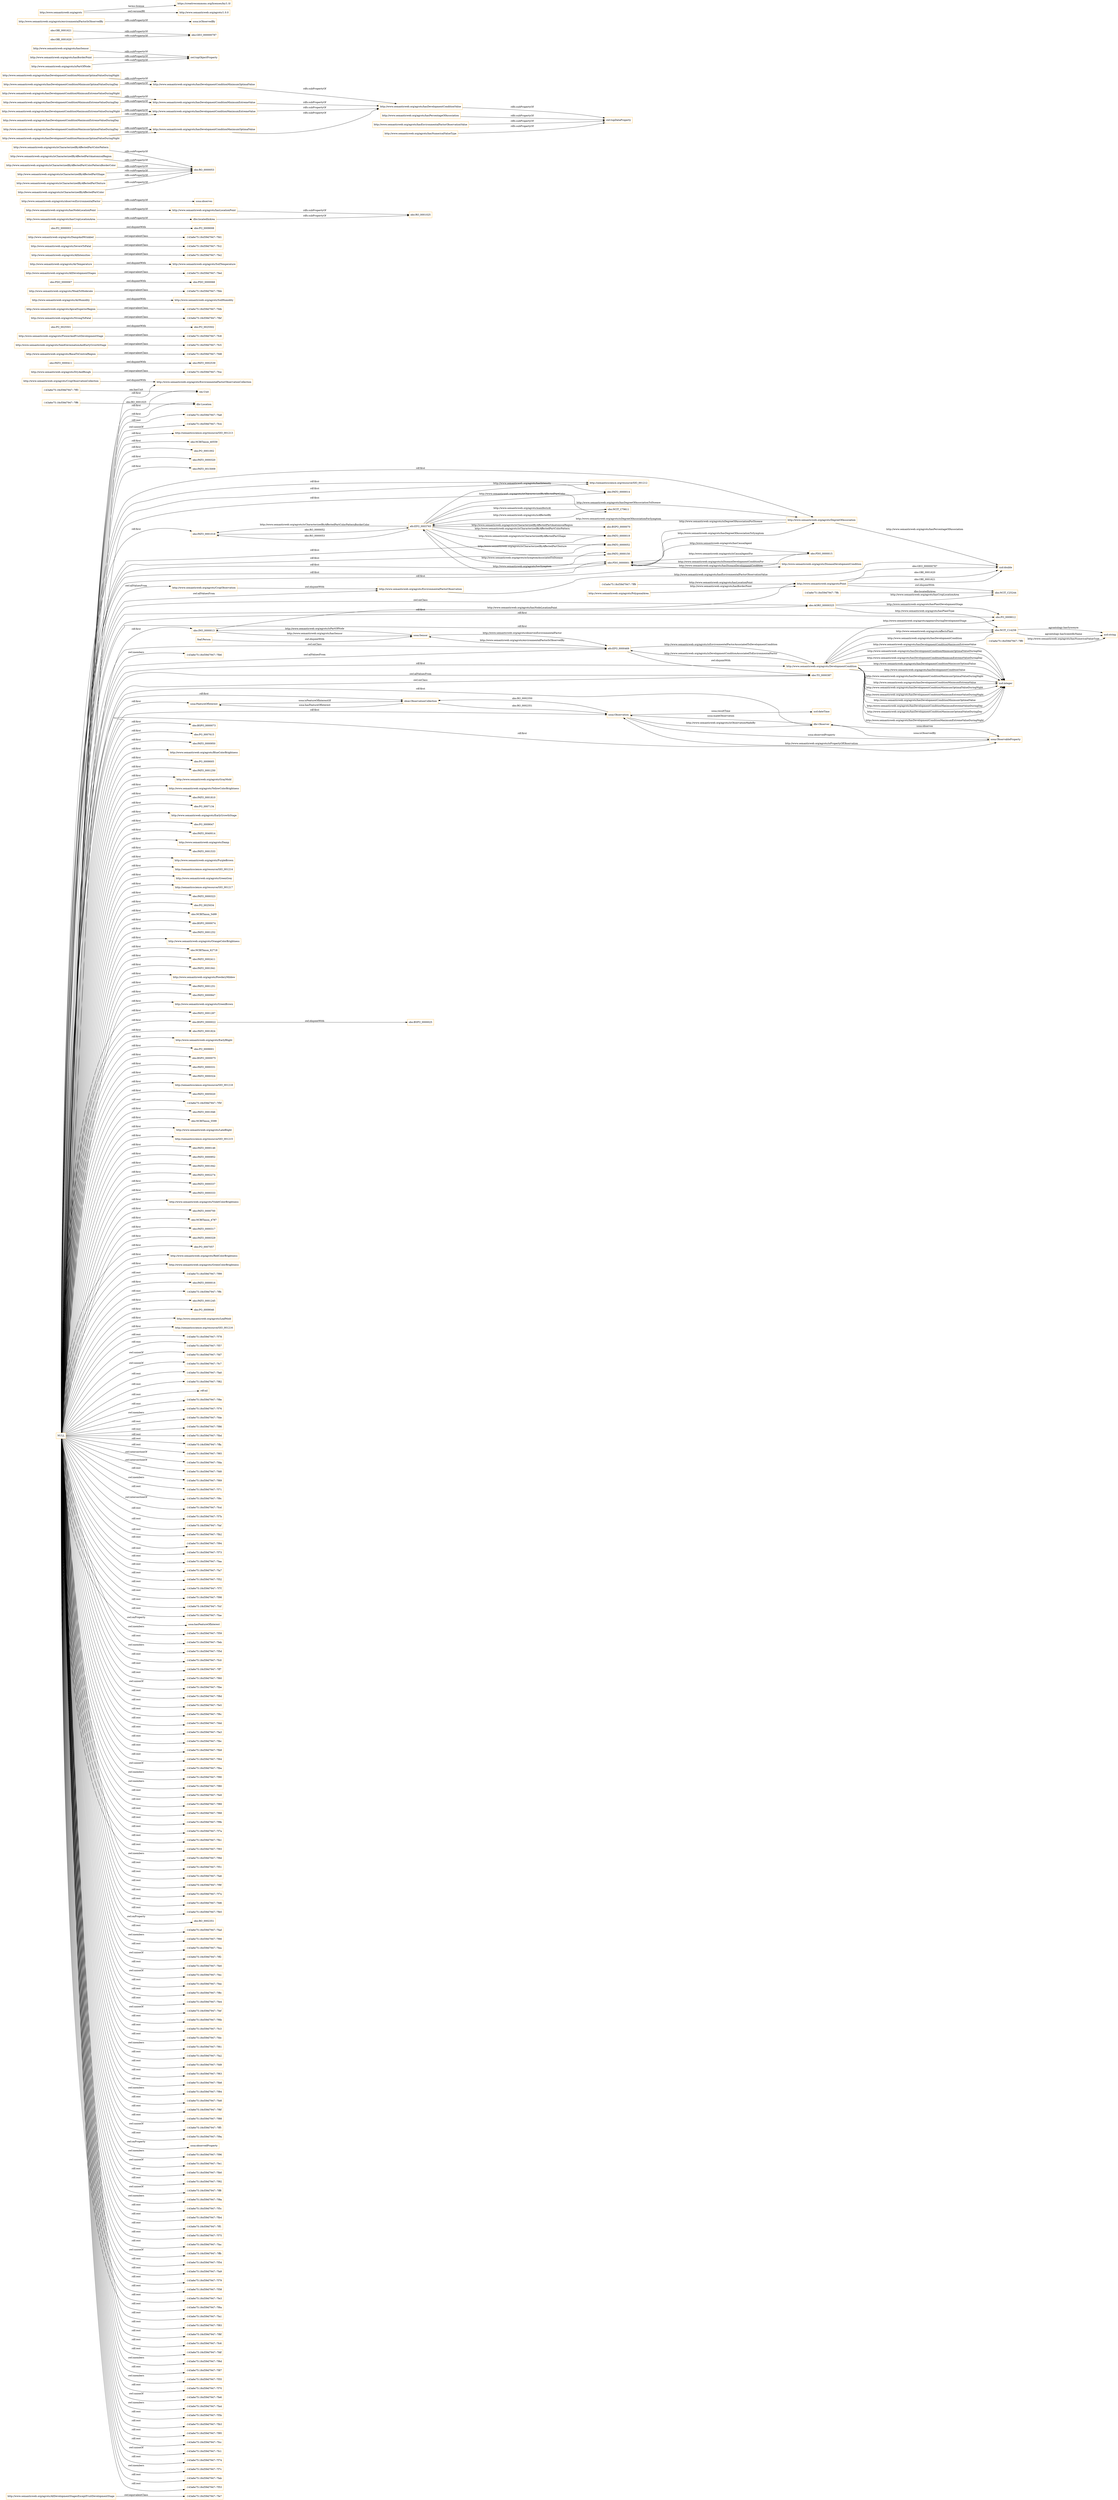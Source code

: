 digraph ar2dtool_diagram { 
rankdir=LR;
size="1501"
node [shape = rectangle, color="orange"]; "http://www.semanticweb.org/agrots/AllDevelopmentStagesExceptFruitDevelopmentStage" "http://semanticscience.org/resource/SIO_001213" "obo:NCBITaxon_40559" "obo:PO_0001002" "obo:PATO_0000320" "obo:PATO_0015009" "-143a6e75:18cf39d7947:-7fce" "obo:PATO_0001018" "obo:PATO_0000411" "-143a6e75:18cf39d7947:-7fd8" "sosa:FeatureOfInterest" "obo:BSPO_0000073" "obo:PO_0007615" "http://semanticscience.org/resource/SIO_001212" "obo:PATO_0000950" "-143a6e75:18cf39d7947:-7fc5" "-143a6e75:18cf39d7947:-7fc8" "http://www.semanticweb.org/agrots/BlueColorBrightness" "obo:PO_0009005" "obo:INO_0000013" "obo:PATO_0001250" "http://www.semanticweb.org/agrots/SeedGerminationAndEarlyGrowthStage" "obo:NCIT_C79611" "obo:PO_0025501" "dbr:Observer" "http://www.semanticweb.org/agrots/GrayMold" "http://www.semanticweb.org/agrots/StrongToFatal" "sosa:Sensor" "obo:TO_0000387" "obo:PO_0009012" "-143a6e75:18cf39d7947:-7ff6" "obo:PATO_0000014" "http://www.semanticweb.org/agrots/YellowColorBrightness" "obo:PATO_0001810" "-143a6e75:18cf39d7947:-7ff3" "obo:PO_0007134" "http://www.semanticweb.org/agrots/EarlyGrowthStage" "obo:PO_0009047" "obo:NCIT_C14258" "-143a6e75:18cf39d7947:-7fdb" "obo:PATO_0040014" "efo:EFO_0003765" "http://www.semanticweb.org/agrots/SoilHumidity" "http://www.semanticweb.org/agrots/Damp" "obo:PATO_0001533" "-143a6e75:18cf39d7947:-7fbb" "http://www.semanticweb.org/agrots/PurpleBrown" "http://www.semanticweb.org/agrots/AirHumidity" "http://semanticscience.org/resource/SIO_001214" "http://www.semanticweb.org/agrots/GreenGrey" "http://semanticscience.org/resource/SIO_001217" "obo:PATO_0000323" "http://www.semanticweb.org/agrots/FlowerAndFruitDevelopmentStage" "obo:PO_0025034" "obo:NCBITaxon_5499" "obo:BSPO_0000074" "sosa:Observation" "obo:PATO_0001252" "http://www.semanticweb.org/agrots/OrangeColorBrightness" "obo:NCBITaxon_62718" "obo:PATO_0002411" "oboe:ObservationCollection" "obo:PATO_0001941" "http://www.semanticweb.org/agrots/PowderyMildew" "obo:PATO_0001251" "obo:PATO_0000947" "obo:PDO_0000067" "http://www.semanticweb.org/agrots/GreenBrown" "obo:NCIT_C25244" "obo:PO_0025502" "foaf:Person" "obo:PATO_0001287" "obo:BSPO_0000022" "-143a6e75:18cf39d7947:-7ff9" "http://www.semanticweb.org/agrots/CropObservation" "http://www.semanticweb.org/agrots/CropObservationCollection" "obo:AGRO_00000325" "http://www.semanticweb.org/agrots/DevelopmentCondition" "http://www.semanticweb.org/agrots/ApicalSuperiorRegion" "obo:PATO_0001824" "http://www.semanticweb.org/agrots/EarlyBlight" "http://www.semanticweb.org/agrots/AllDevelopmentStages" "obo:PO_0009001" "http://www.semanticweb.org/agrots/AirTemperature" "obo:BSPO_0000075" "obo:PDO_0000015" "obo:PATO_0000331" "-143a6e75:18cf39d7947:-7fe2" "obo:PATO_0000019" "obo:PATO_0000324" "http://semanticscience.org/resource/SIO_001218" "obo:PATO_0005020" "http://www.semanticweb.org/agrots/EnvironmentalFactorObservationCollection" "-143a6e75:18cf39d7947:-7fc2" "obo:PATO_0001946" "http://www.semanticweb.org/agrots/AllIntensities" "obo:PATO_0000150" "obo:NCBITaxon_5599" "-143a6e75:18cf39d7947:-7ffc" "http://www.semanticweb.org/agrots/PolygonalArea" "http://www.semanticweb.org/agrots/DampAndWrinkled" "http://www.semanticweb.org/agrots/LateBlight" "obo:BSPO_0000025" "http://semanticscience.org/resource/SIO_001215" "obo:PATO_0000052" "obo:PATO_0000146" "obo:PATO_0000952" "obo:PO_0009008" "obo:PATO_0001942" "obo:PATO_0002274" "http://www.semanticweb.org/agrots/EnvironmentalFactorObservation" "obo:PDO_0000068" "-143a6e75:18cf39d7947:-7fe7" "obo:BSPO_0000070" "obo:PATO_0000337" "obo:PATO_0000333" "efo:EFO_0000469" "-143a6e75:18cf39d7947:-7fd1" "sosa:ObservableProperty" "http://www.semanticweb.org/agrots/VioletColorBrightness" "obo:PATO_0002539" "http://www.semanticweb.org/agrots/SoilTemperature" "obo:PATO_0000700" "obo:NCBITaxon_4787" "obo:PATO_0000317" "obo:PATO_0000329" "http://www.semanticweb.org/agrots/DegreeOfAssociation" "obo:PO_0007057" "http://www.semanticweb.org/agrots/DiseaseDevelopmentCondition" "-143a6e75:18cf39d7947:-7fbf" "http://www.semanticweb.org/agrots/RedColorBrightness" "http://www.semanticweb.org/agrots/GreenColorBrightness" "http://www.semanticweb.org/agrots/SevereToFatal" "om:Unit" "obo:PATO_0000016" "http://www.semanticweb.org/agrots/Point" "http://www.semanticweb.org/agrots/DryAndRough" "dbr:Location" "http://www.semanticweb.org/agrots/WeakToModerate" "-143a6e75:18cf39d7947:-7ff0" "obo:PATO_0001245" "obo:PO_0009046" "http://www.semanticweb.org/agrots/LeafMold" "-143a6e75:18cf39d7947:-7fed" "obo:PDO_0000001" "http://www.semanticweb.org/agrots/BasalToCentralRegion" "obo:PO_0000003" "http://semanticscience.org/resource/SIO_001216" ; /*classes style*/
	"http://www.semanticweb.org/agrots/hasNodeLocationPoint" -> "http://www.semanticweb.org/agrots/hasLocationPoint" [ label = "rdfs:subPropertyOf" ];
	"http://www.semanticweb.org/agrots/AllDevelopmentStages" -> "-143a6e75:18cf39d7947:-7fed" [ label = "owl:equivalentClass" ];
	"http://www.semanticweb.org/agrots/observesEnvironmentalFactor" -> "sosa:observes" [ label = "rdfs:subPropertyOf" ];
	"http://www.semanticweb.org/agrots/isCharacterizedByAffectedPartColorPattern" -> "obo:RO_0000053" [ label = "rdfs:subPropertyOf" ];
	"http://www.semanticweb.org/agrots/hasDevelopmentConditionMaximumExtremeValueDuringNight" -> "http://www.semanticweb.org/agrots/hasDevelopmentConditionMaximumExtremeValue" [ label = "rdfs:subPropertyOf" ];
	"obo:BSPO_0000022" -> "obo:BSPO_0000025" [ label = "owl:disjointWith" ];
	"http://www.semanticweb.org/agrots/CropObservationCollection" -> "http://www.semanticweb.org/agrots/EnvironmentalFactorObservationCollection" [ label = "owl:disjointWith" ];
	"http://www.semanticweb.org/agrots/ApicalSuperiorRegion" -> "-143a6e75:18cf39d7947:-7fdb" [ label = "owl:equivalentClass" ];
	"http://www.semanticweb.org/agrots/CropObservation" -> "http://www.semanticweb.org/agrots/EnvironmentalFactorObservation" [ label = "owl:disjointWith" ];
	"http://www.semanticweb.org/agrots/hasSensor" -> "owl:topObjectProperty" [ label = "rdfs:subPropertyOf" ];
	"http://www.semanticweb.org/agrots/Point" -> "obo:NCIT_C25244" [ label = "owl:disjointWith" ];
	"http://www.semanticweb.org/agrots/hasDevelopmentConditionMinimumOptimalValueDuringNight" -> "http://www.semanticweb.org/agrots/hasDevelopmentConditionMinimumOptimalValue" [ label = "rdfs:subPropertyOf" ];
	"http://www.semanticweb.org/agrots/AllDevelopmentStagesExceptFruitDevelopmentStage" -> "-143a6e75:18cf39d7947:-7fe7" [ label = "owl:equivalentClass" ];
	"http://www.semanticweb.org/agrots/hasBorderPoint" -> "owl:topObjectProperty" [ label = "rdfs:subPropertyOf" ];
	"obo:OBI_0001621" -> "obo:GEO_000000787" [ label = "rdfs:subPropertyOf" ];
	"http://www.semanticweb.org/agrots/hasPercentageOfAssociation" -> "owl:topDataProperty" [ label = "rdfs:subPropertyOf" ];
	"obo:PATO_0000411" -> "obo:PATO_0002539" [ label = "owl:disjointWith" ];
	"http://www.semanticweb.org/agrots/isCharacterizedByAffectedPartAnatomicalRegion" -> "obo:RO_0000053" [ label = "rdfs:subPropertyOf" ];
	"http://www.semanticweb.org/agrots/hasDevelopmentConditionMinimumExtremeValue" -> "http://www.semanticweb.org/agrots/hasDevelopmentConditionValue" [ label = "rdfs:subPropertyOf" ];
	"http://www.semanticweb.org/agrots/hasDevelopmentConditionMinimumOptimalValue" -> "http://www.semanticweb.org/agrots/hasDevelopmentConditionValue" [ label = "rdfs:subPropertyOf" ];
	"http://www.semanticweb.org/agrots/BasalToCentralRegion" -> "-143a6e75:18cf39d7947:-7fd8" [ label = "owl:equivalentClass" ];
	"http://www.semanticweb.org/agrots/FlowerAndFruitDevelopmentStage" -> "-143a6e75:18cf39d7947:-7fc8" [ label = "owl:equivalentClass" ];
	"obo:PO_0025501" -> "obo:PO_0025502" [ label = "owl:disjointWith" ];
	"http://www.semanticweb.org/agrots/isCharacterizedByAffectedPartColorPatternBorderColor" -> "obo:RO_0000053" [ label = "rdfs:subPropertyOf" ];
	"http://www.semanticweb.org/agrots/isPartOfNode" -> "owl:topObjectProperty" [ label = "rdfs:subPropertyOf" ];
	"http://www.semanticweb.org/agrots/hasDevelopmentConditionMinimumExtremeValueDuringNight" -> "http://www.semanticweb.org/agrots/hasDevelopmentConditionMinimumExtremeValue" [ label = "rdfs:subPropertyOf" ];
	"http://www.semanticweb.org/agrots/SeedGerminationAndEarlyGrowthStage" -> "-143a6e75:18cf39d7947:-7fc5" [ label = "owl:equivalentClass" ];
	"obo:OBI_0001620" -> "obo:GEO_000000787" [ label = "rdfs:subPropertyOf" ];
	"efo:EFO_0000469" -> "obo:TO_0000387" [ label = "owl:disjointWith" ];
	"http://www.semanticweb.org/agrots/hasDevelopmentConditionMaximumExtremeValueDuringDay" -> "http://www.semanticweb.org/agrots/hasDevelopmentConditionMaximumExtremeValue" [ label = "rdfs:subPropertyOf" ];
	"NULL" -> "-143a6e75:18cf39d7947:-7f78" [ label = "rdf:rest" ];
	"NULL" -> "http://www.semanticweb.org/agrots/YellowColorBrightness" [ label = "rdf:first" ];
	"NULL" -> "-143a6e75:18cf39d7947:-7f57" [ label = "rdf:rest" ];
	"NULL" -> "obo:PATO_0000700" [ label = "rdf:first" ];
	"NULL" -> "-143a6e75:18cf39d7947:-7fd7" [ label = "owl:unionOf" ];
	"NULL" -> "obo:NCBITaxon_62718" [ label = "rdf:first" ];
	"NULL" -> "obo:AGRO_00000325" [ label = "owl:onClass" ];
	"NULL" -> "obo:PO_0009001" [ label = "rdf:first" ];
	"NULL" -> "obo:PO_0007057" [ label = "rdf:first" ];
	"NULL" -> "-143a6e75:18cf39d7947:-7fc7" [ label = "owl:unionOf" ];
	"NULL" -> "-143a6e75:18cf39d7947:-7fa0" [ label = "rdf:rest" ];
	"NULL" -> "-143a6e75:18cf39d7947:-7f82" [ label = "rdf:rest" ];
	"NULL" -> "sosa:Observation" [ label = "rdf:first" ];
	"NULL" -> "obo:PATO_0000952" [ label = "rdf:first" ];
	"NULL" -> "om:Unit" [ label = "rdf:first" ];
	"NULL" -> "rdf:nil" [ label = "rdf:rest" ];
	"NULL" -> "-143a6e75:18cf39d7947:-7f8e" [ label = "rdf:rest" ];
	"NULL" -> "dbr:Observer" [ label = "rdf:first" ];
	"NULL" -> "-143a6e75:18cf39d7947:-7f76" [ label = "owl:members" ];
	"NULL" -> "http://www.semanticweb.org/agrots/GreenBrown" [ label = "rdf:first" ];
	"NULL" -> "obo:PATO_0000331" [ label = "rdf:first" ];
	"NULL" -> "http://www.semanticweb.org/agrots/DegreeOfAssociation" [ label = "rdf:first" ];
	"NULL" -> "-143a6e75:18cf39d7947:-7fde" [ label = "rdf:rest" ];
	"NULL" -> "obo:PATO_0005020" [ label = "rdf:first" ];
	"NULL" -> "-143a6e75:18cf39d7947:-7f86" [ label = "rdf:rest" ];
	"NULL" -> "-143a6e75:18cf39d7947:-7fbd" [ label = "rdf:rest" ];
	"NULL" -> "-143a6e75:18cf39d7947:-7ffa" [ label = "rdf:rest" ];
	"NULL" -> "obo:PATO_0015009" [ label = "rdf:first" ];
	"NULL" -> "obo:NCBITaxon_5499" [ label = "rdf:first" ];
	"NULL" -> "-143a6e75:18cf39d7947:-7f65" [ label = "rdf:rest" ];
	"NULL" -> "obo:PATO_0001946" [ label = "rdf:first" ];
	"NULL" -> "-143a6e75:18cf39d7947:-7fda" [ label = "owl:intersectionOf" ];
	"NULL" -> "sosa:ObservableProperty" [ label = "rdf:first" ];
	"NULL" -> "http://semanticscience.org/resource/SIO_001217" [ label = "rdf:first" ];
	"NULL" -> "obo:PATO_0000317" [ label = "rdf:first" ];
	"NULL" -> "-143a6e75:18cf39d7947:-7fd0" [ label = "owl:intersectionOf" ];
	"NULL" -> "obo:BSPO_0000073" [ label = "rdf:first" ];
	"NULL" -> "obo:PATO_0001941" [ label = "rdf:first" ];
	"NULL" -> "-143a6e75:18cf39d7947:-7f69" [ label = "rdf:rest" ];
	"NULL" -> "-143a6e75:18cf39d7947:-7f71" [ label = "owl:members" ];
	"NULL" -> "http://semanticscience.org/resource/SIO_001212" [ label = "rdf:first" ];
	"NULL" -> "-143a6e75:18cf39d7947:-7f9c" [ label = "rdf:rest" ];
	"NULL" -> "sosa:FeatureOfInterest" [ label = "rdf:first" ];
	"NULL" -> "http://www.semanticweb.org/agrots/BlueColorBrightness" [ label = "rdf:first" ];
	"NULL" -> "-143a6e75:18cf39d7947:-7fcd" [ label = "owl:intersectionOf" ];
	"NULL" -> "-143a6e75:18cf39d7947:-7f7b" [ label = "rdf:rest" ];
	"NULL" -> "-143a6e75:18cf39d7947:-7faf" [ label = "rdf:rest" ];
	"NULL" -> "http://www.semanticweb.org/agrots/CropObservation" [ label = "owl:allValuesFrom" ];
	"NULL" -> "-143a6e75:18cf39d7947:-7fb2" [ label = "rdf:rest" ];
	"NULL" -> "-143a6e75:18cf39d7947:-7f94" [ label = "rdf:rest" ];
	"NULL" -> "-143a6e75:18cf39d7947:-7f73" [ label = "rdf:rest" ];
	"NULL" -> "obo:BSPO_0000022" [ label = "rdf:first" ];
	"NULL" -> "-143a6e75:18cf39d7947:-7faa" [ label = "rdf:rest" ];
	"NULL" -> "-143a6e75:18cf39d7947:-7fa7" [ label = "rdf:rest" ];
	"NULL" -> "-143a6e75:18cf39d7947:-7f52" [ label = "rdf:rest" ];
	"NULL" -> "obo:PDO_0000001" [ label = "rdf:first" ];
	"NULL" -> "http://semanticscience.org/resource/SIO_001213" [ label = "rdf:first" ];
	"NULL" -> "obo:NCBITaxon_5599" [ label = "rdf:first" ];
	"NULL" -> "-143a6e75:18cf39d7947:-7f7f" [ label = "rdf:rest" ];
	"NULL" -> "obo:PATO_0001251" [ label = "rdf:first" ];
	"NULL" -> "-143a6e75:18cf39d7947:-7f98" [ label = "rdf:rest" ];
	"NULL" -> "-143a6e75:18cf39d7947:-7fcf" [ label = "rdf:rest" ];
	"NULL" -> "-143a6e75:18cf39d7947:-7fae" [ label = "rdf:rest" ];
	"NULL" -> "sosa:hasFeatureOfInterest" [ label = "owl:onProperty" ];
	"NULL" -> "-143a6e75:18cf39d7947:-7f59" [ label = "owl:members" ];
	"NULL" -> "-143a6e75:18cf39d7947:-7feb" [ label = "rdf:rest" ];
	"NULL" -> "-143a6e75:18cf39d7947:-7f5d" [ label = "owl:members" ];
	"NULL" -> "-143a6e75:18cf39d7947:-7fc0" [ label = "rdf:rest" ];
	"NULL" -> "obo:PO_0007134" [ label = "rdf:first" ];
	"NULL" -> "-143a6e75:18cf39d7947:-7ff7" [ label = "rdf:rest" ];
	"NULL" -> "obo:PATO_0001252" [ label = "rdf:first" ];
	"NULL" -> "obo:PATO_0000052" [ label = "rdf:first" ];
	"NULL" -> "-143a6e75:18cf39d7947:-7f60" [ label = "rdf:rest" ];
	"NULL" -> "-143a6e75:18cf39d7947:-7fbe" [ label = "owl:unionOf" ];
	"NULL" -> "-143a6e75:18cf39d7947:-7f8d" [ label = "rdf:rest" ];
	"NULL" -> "-143a6e75:18cf39d7947:-7fe5" [ label = "rdf:rest" ];
	"NULL" -> "-143a6e75:18cf39d7947:-7f6c" [ label = "rdf:rest" ];
	"NULL" -> "obo:PATO_0001018" [ label = "rdf:first" ];
	"NULL" -> "-143a6e75:18cf39d7947:-7fdd" [ label = "rdf:rest" ];
	"NULL" -> "-143a6e75:18cf39d7947:-7fa3" [ label = "rdf:rest" ];
	"NULL" -> "-143a6e75:18cf39d7947:-7fbc" [ label = "rdf:rest" ];
	"NULL" -> "-143a6e75:18cf39d7947:-7fb9" [ label = "rdf:rest" ];
	"NULL" -> "-143a6e75:18cf39d7947:-7f64" [ label = "rdf:rest" ];
	"NULL" -> "obo:AGRO_00000325" [ label = "rdf:first" ];
	"NULL" -> "http://www.semanticweb.org/agrots/LeafMold" [ label = "rdf:first" ];
	"NULL" -> "-143a6e75:18cf39d7947:-7fba" [ label = "owl:unionOf" ];
	"NULL" -> "-143a6e75:18cf39d7947:-7f90" [ label = "owl:members" ];
	"NULL" -> "-143a6e75:18cf39d7947:-7f80" [ label = "owl:members" ];
	"NULL" -> "obo:PO_0009046" [ label = "rdf:first" ];
	"NULL" -> "obo:PATO_0040014" [ label = "rdf:first" ];
	"NULL" -> "-143a6e75:18cf39d7947:-7fe9" [ label = "rdf:rest" ];
	"NULL" -> "obo:PATO_0000146" [ label = "rdf:first" ];
	"NULL" -> "obo:PATO_0001942" [ label = "rdf:first" ];
	"NULL" -> "-143a6e75:18cf39d7947:-7f89" [ label = "rdf:rest" ];
	"NULL" -> "obo:NCBITaxon_4787" [ label = "rdf:first" ];
	"NULL" -> "-143a6e75:18cf39d7947:-7f68" [ label = "rdf:rest" ];
	"NULL" -> "oboe:ObservationCollection" [ label = "rdf:first" ];
	"NULL" -> "-143a6e75:18cf39d7947:-7f9b" [ label = "rdf:rest" ];
	"NULL" -> "obo:PATO_0000019" [ label = "rdf:first" ];
	"NULL" -> "obo:PATO_0000324" [ label = "rdf:first" ];
	"NULL" -> "obo:PATO_0000950" [ label = "rdf:first" ];
	"NULL" -> "-143a6e75:18cf39d7947:-7f7a" [ label = "rdf:rest" ];
	"NULL" -> "obo:INO_0000013" [ label = "rdf:first" ];
	"NULL" -> "obo:NCIT_C79611" [ label = "rdf:first" ];
	"NULL" -> "-143a6e75:18cf39d7947:-7fb1" [ label = "rdf:rest" ];
	"NULL" -> "-143a6e75:18cf39d7947:-7f93" [ label = "rdf:rest" ];
	"NULL" -> "-143a6e75:18cf39d7947:-7f9d" [ label = "owl:members" ];
	"NULL" -> "-143a6e75:18cf39d7947:-7f51" [ label = "rdf:rest" ];
	"NULL" -> "-143a6e75:18cf39d7947:-7fa6" [ label = "rdf:rest" ];
	"NULL" -> "obo:PATO_0000014" [ label = "rdf:first" ];
	"NULL" -> "-143a6e75:18cf39d7947:-7f9f" [ label = "rdf:rest" ];
	"NULL" -> "obo:PATO_0000320" [ label = "rdf:first" ];
	"NULL" -> "-143a6e75:18cf39d7947:-7f7e" [ label = "rdf:rest" ];
	"NULL" -> "-143a6e75:18cf39d7947:-7fd6" [ label = "rdf:rest" ];
	"NULL" -> "obo:PATO_0001810" [ label = "rdf:first" ];
	"NULL" -> "http://semanticscience.org/resource/SIO_001215" [ label = "rdf:first" ];
	"NULL" -> "-143a6e75:18cf39d7947:-7fb5" [ label = "rdf:rest" ];
	"NULL" -> "http://www.semanticweb.org/agrots/LateBlight" [ label = "rdf:first" ];
	"NULL" -> "obo:PO_0025034" [ label = "rdf:first" ];
	"NULL" -> "obo:RO_0002351" [ label = "owl:onProperty" ];
	"NULL" -> "http://www.semanticweb.org/agrots/OrangeColorBrightness" [ label = "rdf:first" ];
	"NULL" -> "-143a6e75:18cf39d7947:-7fad" [ label = "rdf:rest" ];
	"NULL" -> "-143a6e75:18cf39d7947:-7f66" [ label = "owl:members" ];
	"NULL" -> "-143a6e75:18cf39d7947:-7fea" [ label = "rdf:rest" ];
	"NULL" -> "-143a6e75:18cf39d7947:-7ff2" [ label = "owl:unionOf" ];
	"NULL" -> "-143a6e75:18cf39d7947:-7fe0" [ label = "rdf:rest" ];
	"NULL" -> "dbr:Location" [ label = "rdf:first" ];
	"NULL" -> "obo:NCBITaxon_40559" [ label = "rdf:first" ];
	"NULL" -> "http://semanticscience.org/resource/SIO_001218" [ label = "rdf:first" ];
	"NULL" -> "http://www.semanticweb.org/agrots/EnvironmentalFactorObservation" [ label = "owl:allValuesFrom" ];
	"NULL" -> "-143a6e75:18cf39d7947:-7fec" [ label = "owl:unionOf" ];
	"NULL" -> "-143a6e75:18cf39d7947:-7fee" [ label = "rdf:rest" ];
	"NULL" -> "obo:NCIT_C14258" [ label = "rdf:first" ];
	"NULL" -> "-143a6e75:18cf39d7947:-7f8c" [ label = "rdf:rest" ];
	"NULL" -> "-143a6e75:18cf39d7947:-7fe4" [ label = "rdf:rest" ];
	"NULL" -> "obo:PDO_0000015" [ label = "rdf:first" ];
	"NULL" -> "-143a6e75:18cf39d7947:-7fef" [ label = "owl:unionOf" ];
	"NULL" -> "obo:PATO_0000333" [ label = "rdf:first" ];
	"NULL" -> "obo:BSPO_0000074" [ label = "rdf:first" ];
	"NULL" -> "-143a6e75:18cf39d7947:-7f6b" [ label = "rdf:rest" ];
	"NULL" -> "-143a6e75:18cf39d7947:-7fc3" [ label = "rdf:rest" ];
	"NULL" -> "-143a6e75:18cf39d7947:-7fdc" [ label = "rdf:rest" ];
	"NULL" -> "-143a6e75:18cf39d7947:-7f61" [ label = "owl:members" ];
	"NULL" -> "-143a6e75:18cf39d7947:-7fa2" [ label = "rdf:rest" ];
	"NULL" -> "http://www.semanticweb.org/agrots/PowderyMildew" [ label = "rdf:first" ];
	"NULL" -> "-143a6e75:18cf39d7947:-7fd9" [ label = "rdf:rest" ];
	"NULL" -> "-143a6e75:18cf39d7947:-7f63" [ label = "rdf:rest" ];
	"NULL" -> "-143a6e75:18cf39d7947:-7fb8" [ label = "rdf:rest" ];
	"NULL" -> "-143a6e75:18cf39d7947:-7f84" [ label = "owl:members" ];
	"NULL" -> "-143a6e75:18cf39d7947:-7fe8" [ label = "rdf:rest" ];
	"NULL" -> "-143a6e75:18cf39d7947:-7f6f" [ label = "rdf:rest" ];
	"NULL" -> "-143a6e75:18cf39d7947:-7f88" [ label = "rdf:rest" ];
	"NULL" -> "-143a6e75:18cf39d7947:-7ff5" [ label = "owl:unionOf" ];
	"NULL" -> "obo:PATO_0001533" [ label = "rdf:first" ];
	"NULL" -> "http://semanticscience.org/resource/SIO_001214" [ label = "rdf:first" ];
	"NULL" -> "http://www.semanticweb.org/agrots/DevelopmentCondition" [ label = "rdf:first" ];
	"NULL" -> "obo:PATO_0001287" [ label = "rdf:first" ];
	"NULL" -> "-143a6e75:18cf39d7947:-7f9a" [ label = "rdf:rest" ];
	"NULL" -> "obo:PATO_0000947" [ label = "rdf:first" ];
	"NULL" -> "sosa:observedProperty" [ label = "owl:onProperty" ];
	"NULL" -> "obo:PO_0009012" [ label = "rdf:first" ];
	"NULL" -> "-143a6e75:18cf39d7947:-7f96" [ label = "owl:members" ];
	"NULL" -> "-143a6e75:18cf39d7947:-7fe1" [ label = "owl:unionOf" ];
	"NULL" -> "-143a6e75:18cf39d7947:-7fb0" [ label = "rdf:rest" ];
	"NULL" -> "-143a6e75:18cf39d7947:-7f92" [ label = "rdf:rest" ];
	"NULL" -> "efo:EFO_0000469" [ label = "owl:onClass" ];
	"NULL" -> "obo:PO_0007615" [ label = "rdf:first" ];
	"NULL" -> "http://www.semanticweb.org/agrots/RedColorBrightness" [ label = "rdf:first" ];
	"NULL" -> "efo:EFO_0000469" [ label = "owl:allValuesFrom" ];
	"NULL" -> "-143a6e75:18cf39d7947:-7ff8" [ label = "owl:unionOf" ];
	"NULL" -> "-143a6e75:18cf39d7947:-7f8a" [ label = "owl:members" ];
	"NULL" -> "obo:PATO_0000337" [ label = "rdf:first" ];
	"NULL" -> "obo:PATO_0000016" [ label = "rdf:first" ];
	"NULL" -> "obo:PATO_0002411" [ label = "rdf:first" ];
	"NULL" -> "-143a6e75:18cf39d7947:-7f5c" [ label = "rdf:rest" ];
	"NULL" -> "-143a6e75:18cf39d7947:-7fb4" [ label = "rdf:rest" ];
	"NULL" -> "http://www.semanticweb.org/agrots/EarlyBlight" [ label = "rdf:first" ];
	"NULL" -> "-143a6e75:18cf39d7947:-7ff1" [ label = "rdf:rest" ];
	"NULL" -> "-143a6e75:18cf39d7947:-7f75" [ label = "rdf:rest" ];
	"NULL" -> "http://www.semanticweb.org/agrots/GreenColorBrightness" [ label = "rdf:first" ];
	"NULL" -> "-143a6e75:18cf39d7947:-7fac" [ label = "rdf:rest" ];
	"NULL" -> "-143a6e75:18cf39d7947:-7ffb" [ label = "owl:unionOf" ];
	"NULL" -> "http://www.semanticweb.org/agrots/EnvironmentalFactorObservationCollection" [ label = "rdf:first" ];
	"NULL" -> "-143a6e75:18cf39d7947:-7f54" [ label = "rdf:rest" ];
	"NULL" -> "-143a6e75:18cf39d7947:-7fa9" [ label = "rdf:rest" ];
	"NULL" -> "obo:PATO_0002274" [ label = "rdf:first" ];
	"NULL" -> "-143a6e75:18cf39d7947:-7f79" [ label = "rdf:rest" ];
	"NULL" -> "obo:PO_0001002" [ label = "rdf:first" ];
	"NULL" -> "obo:PO_0009047" [ label = "rdf:first" ];
	"NULL" -> "-143a6e75:18cf39d7947:-7f58" [ label = "rdf:rest" ];
	"NULL" -> "http://www.semanticweb.org/agrots/GrayMold" [ label = "rdf:first" ];
	"NULL" -> "-143a6e75:18cf39d7947:-7fe3" [ label = "rdf:rest" ];
	"NULL" -> "-143a6e75:18cf39d7947:-7f6a" [ label = "rdf:rest" ];
	"NULL" -> "obo:TO_0000387" [ label = "owl:allValuesFrom" ];
	"NULL" -> "obo:PATO_0001250" [ label = "rdf:first" ];
	"NULL" -> "-143a6e75:18cf39d7947:-7fa1" [ label = "rdf:rest" ];
	"NULL" -> "http://www.semanticweb.org/agrots/Damp" [ label = "rdf:first" ];
	"NULL" -> "-143a6e75:18cf39d7947:-7f83" [ label = "rdf:rest" ];
	"NULL" -> "obo:PATO_0000329" [ label = "rdf:first" ];
	"NULL" -> "-143a6e75:18cf39d7947:-7f8f" [ label = "rdf:rest" ];
	"NULL" -> "obo:PATO_0001245" [ label = "rdf:first" ];
	"NULL" -> "obo:BSPO_0000075" [ label = "rdf:first" ];
	"NULL" -> "http://www.semanticweb.org/agrots/GreenGrey" [ label = "rdf:first" ];
	"NULL" -> "-143a6e75:18cf39d7947:-7fc6" [ label = "rdf:rest" ];
	"NULL" -> "-143a6e75:18cf39d7947:-7fdf" [ label = "rdf:rest" ];
	"NULL" -> "-143a6e75:18cf39d7947:-7f6d" [ label = "owl:members" ];
	"NULL" -> "-143a6e75:18cf39d7947:-7f87" [ label = "rdf:rest" ];
	"NULL" -> "obo:TO_0000387" [ label = "owl:onClass" ];
	"NULL" -> "http://www.semanticweb.org/agrots/VioletColorBrightness" [ label = "rdf:first" ];
	"NULL" -> "http://semanticscience.org/resource/SIO_001216" [ label = "rdf:first" ];
	"NULL" -> "-143a6e75:18cf39d7947:-7f55" [ label = "owl:members" ];
	"NULL" -> "-143a6e75:18cf39d7947:-7f70" [ label = "rdf:rest" ];
	"NULL" -> "-143a6e75:18cf39d7947:-7fe6" [ label = "owl:unionOf" ];
	"NULL" -> "obo:PATO_0000150" [ label = "rdf:first" ];
	"NULL" -> "-143a6e75:18cf39d7947:-7fa4" [ label = "owl:members" ];
	"NULL" -> "-143a6e75:18cf39d7947:-7f5b" [ label = "rdf:rest" ];
	"NULL" -> "-143a6e75:18cf39d7947:-7fb3" [ label = "rdf:rest" ];
	"NULL" -> "-143a6e75:18cf39d7947:-7f95" [ label = "rdf:rest" ];
	"NULL" -> "-143a6e75:18cf39d7947:-7fcc" [ label = "rdf:rest" ];
	"NULL" -> "-143a6e75:18cf39d7947:-7fc1" [ label = "owl:unionOf" ];
	"NULL" -> "http://www.semanticweb.org/agrots/EarlyGrowthStage" [ label = "rdf:first" ];
	"NULL" -> "-143a6e75:18cf39d7947:-7f74" [ label = "rdf:rest" ];
	"NULL" -> "-143a6e75:18cf39d7947:-7f7c" [ label = "owl:members" ];
	"NULL" -> "-143a6e75:18cf39d7947:-7fab" [ label = "rdf:rest" ];
	"NULL" -> "-143a6e75:18cf39d7947:-7f53" [ label = "rdf:rest" ];
	"NULL" -> "-143a6e75:18cf39d7947:-7fa8" [ label = "rdf:rest" ];
	"NULL" -> "-143a6e75:18cf39d7947:-7fc4" [ label = "owl:unionOf" ];
	"NULL" -> "obo:PATO_0001824" [ label = "rdf:first" ];
	"NULL" -> "obo:PO_0009005" [ label = "rdf:first" ];
	"NULL" -> "-143a6e75:18cf39d7947:-7fb6" [ label = "owl:members" ];
	"NULL" -> "-143a6e75:18cf39d7947:-7f5f" [ label = "rdf:rest" ];
	"NULL" -> "http://www.semanticweb.org/agrots/PurpleBrown" [ label = "rdf:first" ];
	"NULL" -> "obo:PATO_0000323" [ label = "rdf:first" ];
	"NULL" -> "-143a6e75:18cf39d7947:-7f99" [ label = "rdf:rest" ];
	"NULL" -> "-143a6e75:18cf39d7947:-7ff4" [ label = "rdf:rest" ];
	"http://www.semanticweb.org/agrots/hasDevelopmentConditionMinimumExtremeValueDuringDay" -> "http://www.semanticweb.org/agrots/hasDevelopmentConditionMinimumExtremeValue" [ label = "rdfs:subPropertyOf" ];
	"http://www.semanticweb.org/agrots/isCharacterizedByAffectedPartShape" -> "obo:RO_0000053" [ label = "rdfs:subPropertyOf" ];
	"http://www.semanticweb.org/agrots/AirTemperature" -> "http://www.semanticweb.org/agrots/SoilTemperature" [ label = "owl:disjointWith" ];
	"http://www.semanticweb.org/agrots/hasEnvironmentalFactorObservationValue" -> "owl:topDataProperty" [ label = "rdfs:subPropertyOf" ];
	"http://www.semanticweb.org/agrots/hasDevelopmentConditionValue" -> "owl:topDataProperty" [ label = "rdfs:subPropertyOf" ];
	"http://www.semanticweb.org/agrots/SevereToFatal" -> "-143a6e75:18cf39d7947:-7fc2" [ label = "owl:equivalentClass" ];
	"http://www.semanticweb.org/agrots/environmentalFactorIsObservedBy" -> "sosa:isObservedBy" [ label = "rdfs:subPropertyOf" ];
	"http://www.semanticweb.org/agrots/hasCropLocationArea" -> "dbo:locatedInArea" [ label = "rdfs:subPropertyOf" ];
	"http://www.semanticweb.org/agrots/StrongToFatal" -> "-143a6e75:18cf39d7947:-7fbf" [ label = "owl:equivalentClass" ];
	"http://www.semanticweb.org/agrots/hasLocationPoint" -> "obo:RO_0001025" [ label = "rdfs:subPropertyOf" ];
	"http://www.semanticweb.org/agrots/AirHumidity" -> "http://www.semanticweb.org/agrots/SoilHumidity" [ label = "owl:disjointWith" ];
	"http://www.semanticweb.org/agrots/isCharacterizedByAffectedPartTexture" -> "obo:RO_0000053" [ label = "rdfs:subPropertyOf" ];
	"http://www.semanticweb.org/agrots/AllIntensities" -> "-143a6e75:18cf39d7947:-7fe2" [ label = "owl:equivalentClass" ];
	"obo:PO_0000003" -> "obo:PO_0009008" [ label = "owl:disjointWith" ];
	"http://www.semanticweb.org/agrots/hasDevelopmentConditionMaximumOptimalValueDuringNight" -> "http://www.semanticweb.org/agrots/hasDevelopmentConditionMaximumOptimalValue" [ label = "rdfs:subPropertyOf" ];
	"http://www.semanticweb.org/agrots/WeakToModerate" -> "-143a6e75:18cf39d7947:-7fbb" [ label = "owl:equivalentClass" ];
	"obo:PDO_0000067" -> "obo:PDO_0000068" [ label = "owl:disjointWith" ];
	"http://www.semanticweb.org/agrots/isCharacterizedByAffectedPartColor" -> "obo:RO_0000053" [ label = "rdfs:subPropertyOf" ];
	"dbo:locatedInArea" -> "obo:RO_0001025" [ label = "rdfs:subPropertyOf" ];
	"http://www.semanticweb.org/agrots/hasDevelopmentConditionMaximumOptimalValueDuringDay" -> "http://www.semanticweb.org/agrots/hasDevelopmentConditionMaximumOptimalValue" [ label = "rdfs:subPropertyOf" ];
	"http://www.semanticweb.org/agrots/hasNumericalValueType" -> "owl:topDataProperty" [ label = "rdfs:subPropertyOf" ];
	"http://www.semanticweb.org/agrots/DryAndRough" -> "-143a6e75:18cf39d7947:-7fce" [ label = "owl:equivalentClass" ];
	"http://www.semanticweb.org/agrots/DampAndWrinkled" -> "-143a6e75:18cf39d7947:-7fd1" [ label = "owl:equivalentClass" ];
	"http://www.semanticweb.org/agrots" -> "https://creativecommons.org/licenses/by/1.0/" [ label = "terms:license" ];
	"http://www.semanticweb.org/agrots" -> "http://www.semanticweb.org/agrots/1.0.0" [ label = "owl:versionIRI" ];
	"http://www.semanticweb.org/agrots/hasDevelopmentConditionMaximumExtremeValue" -> "http://www.semanticweb.org/agrots/hasDevelopmentConditionValue" [ label = "rdfs:subPropertyOf" ];
	"http://www.semanticweb.org/agrots/hasDevelopmentConditionMinimumOptimalValueDuringDay" -> "http://www.semanticweb.org/agrots/hasDevelopmentConditionMinimumOptimalValue" [ label = "rdfs:subPropertyOf" ];
	"foaf:Person" -> "sosa:Sensor" [ label = "owl:disjointWith" ];
	"http://www.semanticweb.org/agrots/hasDevelopmentConditionMaximumOptimalValue" -> "http://www.semanticweb.org/agrots/hasDevelopmentConditionValue" [ label = "rdfs:subPropertyOf" ];
	"obo:INO_0000013" -> "http://www.semanticweb.org/agrots/Point" [ label = "http://www.semanticweb.org/agrots/hasNodeLocationPoint" ];
	"obo:PDO_0000001" -> "obo:PDO_0000015" [ label = "http://www.semanticweb.org/agrots/hasCausalAgent" ];
	"efo:EFO_0003765" -> "obo:PATO_0000052" [ label = "http://www.semanticweb.org/agrots/isCharacterizedByAffectedPartShape" ];
	"http://www.semanticweb.org/agrots/DevelopmentCondition" -> "xsd:integer" [ label = "http://www.semanticweb.org/agrots/hasDevelopmentConditionMinimumOptimalValueDuringDay" ];
	"http://www.semanticweb.org/agrots/DevelopmentCondition" -> "obo:PO_0009012" [ label = "http://www.semanticweb.org/agrots/appearsDuringDevelopmentStage" ];
	"sosa:FeatureOfInterest" -> "oboe:ObservationCollection" [ label = "sosa:isFeatureOfInterestOf" ];
	"obo:PDO_0000015" -> "obo:PDO_0000001" [ label = "http://www.semanticweb.org/agrots/isCausalAgentFor" ];
	"http://www.semanticweb.org/agrots/DevelopmentCondition" -> "xsd:integer" [ label = "http://www.semanticweb.org/agrots/hasDevelopmentConditionMinimumExtremeValueDuringDay" ];
	"http://www.semanticweb.org/agrots/Point" -> "xsd:double" [ label = "obo:OBI_0001620" ];
	"http://www.semanticweb.org/agrots/Point" -> "xsd:double" [ label = "obo:OBI_0001621" ];
	"-143a6e75:18cf39d7947:-7ffc" -> "obo:NCIT_C25244" [ label = "dbo:locatedInArea" ];
	"obo:NCIT_C14258" -> "xsd:string" [ label = "agrontology:hasSynonym" ];
	"http://www.semanticweb.org/agrots/DevelopmentCondition" -> "xsd:integer" [ label = "http://www.semanticweb.org/agrots/hasDevelopmentConditionMaximumOptimalValue" ];
	"http://www.semanticweb.org/agrots/DevelopmentCondition" -> "xsd:integer" [ label = "http://www.semanticweb.org/agrots/hasDevelopmentConditionValue" ];
	"efo:EFO_0000469" -> "sosa:Sensor" [ label = "http://www.semanticweb.org/agrots/environmentalFactorIsObservedBy" ];
	"dbr:Observer" -> "sosa:ObservableProperty" [ label = "sosa:observes" ];
	"http://www.semanticweb.org/agrots/DevelopmentCondition" -> "xsd:integer" [ label = "http://www.semanticweb.org/agrots/hasDevelopmentConditionMaximumOptimalValueDuringNight" ];
	"sosa:Sensor" -> "efo:EFO_0000469" [ label = "http://www.semanticweb.org/agrots/observesEnvironmentalFactor" ];
	"http://www.semanticweb.org/agrots/DevelopmentCondition" -> "xsd:integer" [ label = "http://www.semanticweb.org/agrots/hasDevelopmentConditionMinimumExtremeValue" ];
	"-143a6e75:18cf39d7947:-7ff9" -> "http://www.semanticweb.org/agrots/Point" [ label = "http://www.semanticweb.org/agrots/hasLocationPoint" ];
	"http://www.semanticweb.org/agrots/Point" -> "xsd:double" [ label = "obo:GEO_000000787" ];
	"-143a6e75:18cf39d7947:-7ff6" -> "dbr:Location" [ label = "obo:RO_0001025" ];
	"http://www.semanticweb.org/agrots/DevelopmentCondition" -> "efo:EFO_0000469" [ label = "http://www.semanticweb.org/agrots/isDevelopmentConditionAssociatedToEnvironmentalFactor" ];
	"obo:PDO_0000001" -> "http://www.semanticweb.org/agrots/DegreeOfAssociation" [ label = "http://www.semanticweb.org/agrots/hasDegreeOfAssociationToSymptom" ];
	"obo:NCIT_C14258" -> "xsd:string" [ label = "agrontology:hasScientificName" ];
	"oboe:ObservationCollection" -> "sosa:Observation" [ label = "obo:RO_0002351" ];
	"sosa:Observation" -> "oboe:ObservationCollection" [ label = "obo:RO_0002350" ];
	"obo:PATO_0001018" -> "efo:EFO_0003765" [ label = "obo:RO_0000052" ];
	"http://www.semanticweb.org/agrots/DiseaseDevelopmentCondition" -> "obo:PDO_0000001" [ label = "http://www.semanticweb.org/agrots/isDiseaseDevelopmentConditionFor" ];
	"efo:EFO_0003765" -> "obo:PATO_0001018" [ label = "obo:RO_0000053" ];
	"http://www.semanticweb.org/agrots/DegreeOfAssociation" -> "efo:EFO_0003765" [ label = "http://www.semanticweb.org/agrots/isDegreeOfAssociationForSymptom" ];
	"-143a6e75:18cf39d7947:-7ff3" -> "om:Unit" [ label = "om:hasUnit" ];
	"efo:EFO_0003765" -> "obo:BSPO_0000070" [ label = "http://www.semanticweb.org/agrots/isCharacterizedByAffectedPartAnatomicalRegion" ];
	"http://www.semanticweb.org/agrots/DegreeOfAssociation" -> "obo:PDO_0000001" [ label = "http://www.semanticweb.org/agrots/isDegreeOfAssociationForDisease" ];
	"sosa:Observation" -> "sosa:ObservableProperty" [ label = "sosa:observedProperty" ];
	"http://www.semanticweb.org/agrots/DevelopmentCondition" -> "xsd:integer" [ label = "http://www.semanticweb.org/agrots/hasDevelopmentConditionMinimumOptimalValueDuringNight" ];
	"http://www.semanticweb.org/agrots/DevelopmentCondition" -> "xsd:integer" [ label = "http://www.semanticweb.org/agrots/hasDevelopmentConditionMinimumExtremeValueDuringNight" ];
	"http://www.semanticweb.org/agrots/DevelopmentCondition" -> "obo:NCIT_C14258" [ label = "http://www.semanticweb.org/agrots/affectsPlant" ];
	"obo:AGRO_00000325" -> "obo:NCIT_C14258" [ label = "http://www.semanticweb.org/agrots/hasPlantType" ];
	"sosa:Observation" -> "dbr:Observer" [ label = "http://www.semanticweb.org/agrots/isObservationMadeBy" ];
	"http://www.semanticweb.org/agrots/DevelopmentCondition" -> "xsd:integer" [ label = "http://www.semanticweb.org/agrots/hasDevelopmentConditionMinimumOptimalValue" ];
	"obo:AGRO_00000325" -> "obo:PO_0009012" [ label = "http://www.semanticweb.org/agrots/hasPlantDevelopmentStage" ];
	"http://www.semanticweb.org/agrots/DevelopmentCondition" -> "xsd:integer" [ label = "http://www.semanticweb.org/agrots/hasDevelopmentConditionMaximumExtremeValueDuringDay" ];
	"efo:EFO_0003765" -> "obo:PATO_0000014" [ label = "http://www.semanticweb.org/agrots/isCharacterizedByAffectedPartColor" ];
	"http://www.semanticweb.org/agrots/DevelopmentCondition" -> "xsd:integer" [ label = "http://www.semanticweb.org/agrots/hasDevelopmentConditionMaximumOptimalValueDuringDay" ];
	"efo:EFO_0003765" -> "obo:PDO_0000001" [ label = "http://www.semanticweb.org/agrots/isSymptomAssociatedToDisease" ];
	"efo:EFO_0003765" -> "obo:PATO_0000019" [ label = "http://www.semanticweb.org/agrots/isCharacterizedByAffectedPartColorPattern" ];
	"obo:PDO_0000001" -> "http://www.semanticweb.org/agrots/DiseaseDevelopmentCondition" [ label = "http://www.semanticweb.org/agrots/hasDiseaseDevelopmentCondition" ];
	"http://www.semanticweb.org/agrots/DegreeOfAssociation" -> "xsd:double" [ label = "http://www.semanticweb.org/agrots/hasPercentageOfAssociation" ];
	"http://www.semanticweb.org/agrots/DevelopmentCondition" -> "xsd:integer" [ label = "http://www.semanticweb.org/agrots/hasDevelopmentConditionMaximumExtremeValueDuringNight" ];
	"sosa:ObservableProperty" -> "dbr:Observer" [ label = "sosa:isObservedBy" ];
	"efo:EFO_0003765" -> "http://www.semanticweb.org/agrots/DegreeOfAssociation" [ label = "http://www.semanticweb.org/agrots/hasDegreeOfAssociationToDisease" ];
	"obo:PDO_0000001" -> "efo:EFO_0003765" [ label = "http://www.semanticweb.org/agrots/hasSymptom" ];
	"efo:EFO_0003765" -> "obo:PATO_0001018" [ label = "http://www.semanticweb.org/agrots/isCharacterizedByAffectedPartColorPatternBorderColor" ];
	"http://www.semanticweb.org/agrots/DevelopmentCondition" -> "xsd:integer" [ label = "http://www.semanticweb.org/agrots/hasDevelopmentConditionMaximumExtremeValue" ];
	"sosa:Sensor" -> "obo:INO_0000013" [ label = "http://www.semanticweb.org/agrots/isPartOfNode" ];
	"efo:EFO_0000469" -> "http://www.semanticweb.org/agrots/DevelopmentCondition" [ label = "http://www.semanticweb.org/agrots/isEnvironmentalFactorAssociatedToDevelopmentCondition" ];
	"http://www.semanticweb.org/agrots/PolygonalArea" -> "http://www.semanticweb.org/agrots/Point" [ label = "http://www.semanticweb.org/agrots/hasBorderPoint" ];
	"obo:INO_0000013" -> "sosa:Sensor" [ label = "http://www.semanticweb.org/agrots/hasSensor" ];
	"efo:EFO_0003765" -> "obo:PATO_0000150" [ label = "http://www.semanticweb.org/agrots/isCharacterizedByAffectedPartTexture" ];
	"-143a6e75:18cf39d7947:-7ff0" -> "xsd:string" [ label = "http://www.semanticweb.org/agrots/hasNumericalValueType" ];
	"dbr:Observer" -> "sosa:Observation" [ label = "sosa:madeObservation" ];
	"http://www.semanticweb.org/agrots/EnvironmentalFactorObservation" -> "xsd:double" [ label = "http://www.semanticweb.org/agrots/hasEnvironmentalFactorObservationValue" ];
	"efo:EFO_0003765" -> "obo:NCIT_C79611" [ label = "http://www.semanticweb.org/agrots/manifestsAt" ];
	"obo:AGRO_00000325" -> "obo:NCIT_C25244" [ label = "http://www.semanticweb.org/agrots/hasCropLocationArea" ];
	"sosa:ObservableProperty" -> "sosa:Observation" [ label = "http://www.semanticweb.org/agrots/isPropertyOfObservation" ];
	"obo:NCIT_C79611" -> "efo:EFO_0003765" [ label = "http://www.semanticweb.org/agrots/isAffectedBy" ];
	"efo:EFO_0003765" -> "http://semanticscience.org/resource/SIO_001212" [ label = "http://www.semanticweb.org/agrots/hasIntensity" ];
	"sosa:Observation" -> "xsd:dateTime" [ label = "sosa:resultTime" ];
	"oboe:ObservationCollection" -> "sosa:FeatureOfInterest" [ label = "sosa:hasFeatureOfInterest" ];
	"obo:NCIT_C14258" -> "http://www.semanticweb.org/agrots/DevelopmentCondition" [ label = "http://www.semanticweb.org/agrots/hasDevelopmentCondition" ];

}

